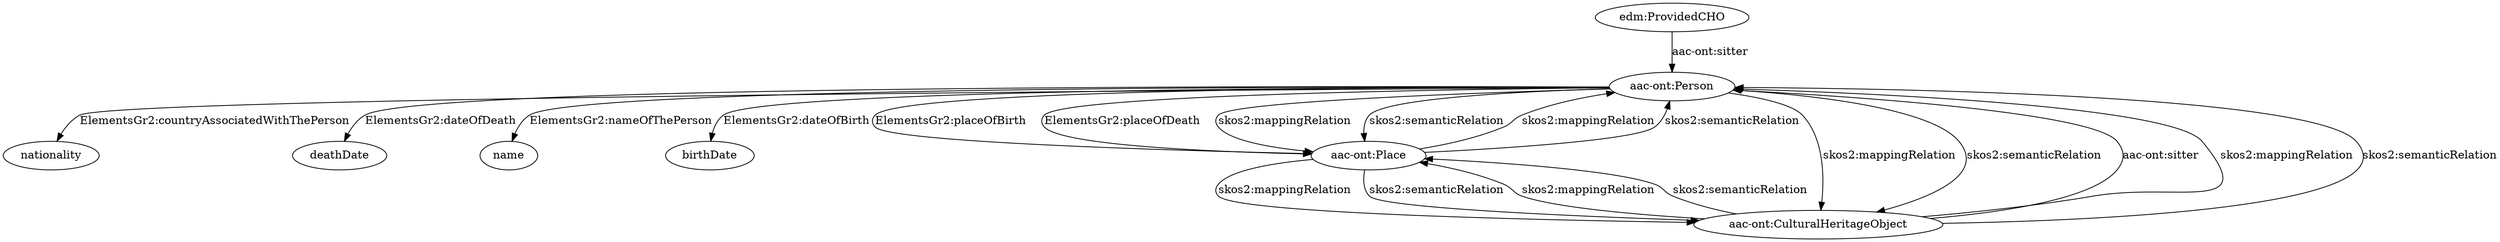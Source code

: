 digraph {
  nationality [type=attribute_name,label=nationality]
  "aac-ont:Person1" [type=class_uri,label="aac-ont:Person"]
  deathDate [type=attribute_name,label=deathDate]
  name [type=attribute_name,label=name]
  birthDate [type=attribute_name,label=birthDate]
  "aac-ont:Place" [type=class_uri,label="aac-ont:Place"]
  "aac-ont:CulturalHeritageObject" [type=class_uri,label="aac-ont:CulturalHeritageObject"]
  "edm:ProvidedCHO" [type=class_uri,label="edm:ProvidedCHO"]
  "aac-ont:Person1" -> nationality [label="ElementsGr2:countryAssociatedWithThePerson",type=st_property_uri]
  "aac-ont:Person1" -> deathDate [label="ElementsGr2:dateOfDeath",type=st_property_uri]
  "aac-ont:Person1" -> name [label="ElementsGr2:nameOfThePerson",type=st_property_uri]
  "aac-ont:Person1" -> birthDate [label="ElementsGr2:dateOfBirth",type=st_property_uri]
  "aac-ont:Person1" -> "aac-ont:Place" [label="ElementsGr2:placeOfBirth",type=direct_property_uri,weight=1]
  "aac-ont:Person1" -> "aac-ont:Place" [label="ElementsGr2:placeOfDeath",type=direct_property_uri,weight=1]
  "aac-ont:CulturalHeritageObject" -> "aac-ont:Person1" [label="aac-ont:sitter",type=direct_property_uri,weight=1]
  "edm:ProvidedCHO" -> "aac-ont:Person1" [label="aac-ont:sitter",type=direct_property_uri,weight=1]
  "aac-ont:Person1" -> "aac-ont:Place" [label="skos2:mappingRelation",type=inherited,weight=4]
  "aac-ont:Person1" -> "aac-ont:Place" [label="skos2:semanticRelation",type=inherited,weight=4]
  "aac-ont:Person1" -> "aac-ont:CulturalHeritageObject" [label="skos2:mappingRelation",type=inherited,weight=4]
  "aac-ont:Person1" -> "aac-ont:CulturalHeritageObject" [label="skos2:semanticRelation",type=inherited,weight=4]
  "aac-ont:Place" -> "aac-ont:Person1" [label="skos2:mappingRelation",type=inherited,weight=4]
  "aac-ont:Place" -> "aac-ont:Person1" [label="skos2:semanticRelation",type=inherited,weight=4]
  "aac-ont:Place" -> "aac-ont:CulturalHeritageObject" [label="skos2:mappingRelation",type=inherited,weight=4]
  "aac-ont:Place" -> "aac-ont:CulturalHeritageObject" [label="skos2:semanticRelation",type=inherited,weight=4]
  "aac-ont:CulturalHeritageObject" -> "aac-ont:Person1" [label="skos2:mappingRelation",type=inherited,weight=4]
  "aac-ont:CulturalHeritageObject" -> "aac-ont:Person1" [label="skos2:semanticRelation",type=inherited,weight=4]
  "aac-ont:CulturalHeritageObject" -> "aac-ont:Place" [label="skos2:mappingRelation",type=inherited,weight=4]
  "aac-ont:CulturalHeritageObject" -> "aac-ont:Place" [label="skos2:semanticRelation",type=inherited,weight=4]
}
